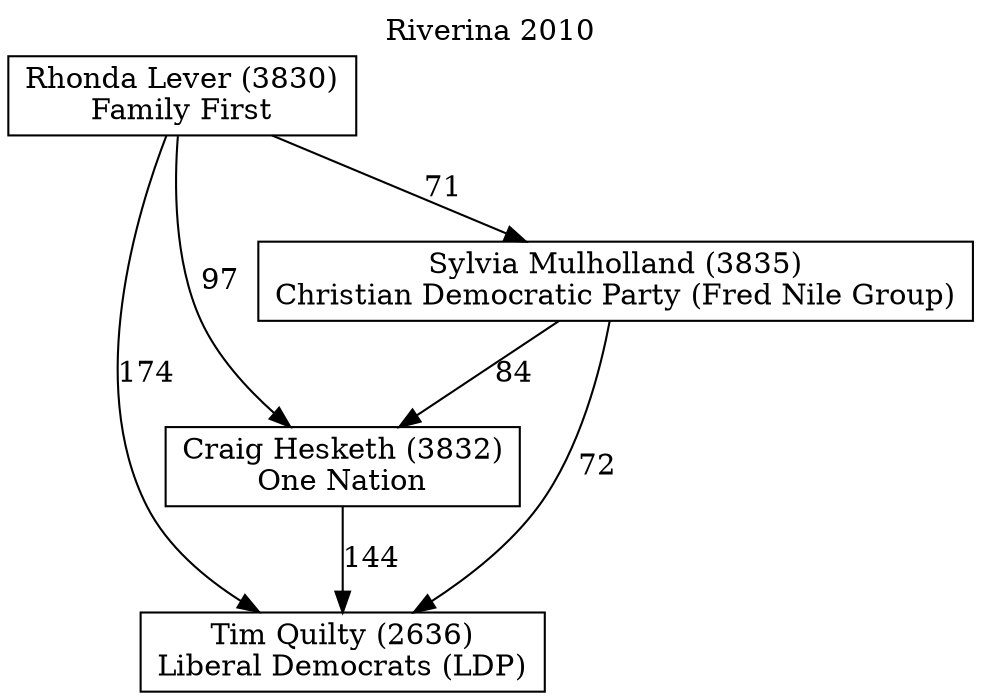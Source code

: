 // House preference flow
digraph "Tim Quilty (2636)_Riverina_2010" {
	graph [label="Riverina 2010" labelloc=t mclimit=10]
	node [shape=box]
	"Tim Quilty (2636)" [label="Tim Quilty (2636)
Liberal Democrats (LDP)"]
	"Craig Hesketh (3832)" [label="Craig Hesketh (3832)
One Nation"]
	"Sylvia Mulholland (3835)" [label="Sylvia Mulholland (3835)
Christian Democratic Party (Fred Nile Group)"]
	"Rhonda Lever (3830)" [label="Rhonda Lever (3830)
Family First"]
	"Craig Hesketh (3832)" -> "Tim Quilty (2636)" [label=144]
	"Sylvia Mulholland (3835)" -> "Craig Hesketh (3832)" [label=84]
	"Rhonda Lever (3830)" -> "Sylvia Mulholland (3835)" [label=71]
	"Sylvia Mulholland (3835)" -> "Tim Quilty (2636)" [label=72]
	"Rhonda Lever (3830)" -> "Tim Quilty (2636)" [label=174]
	"Rhonda Lever (3830)" -> "Craig Hesketh (3832)" [label=97]
}
